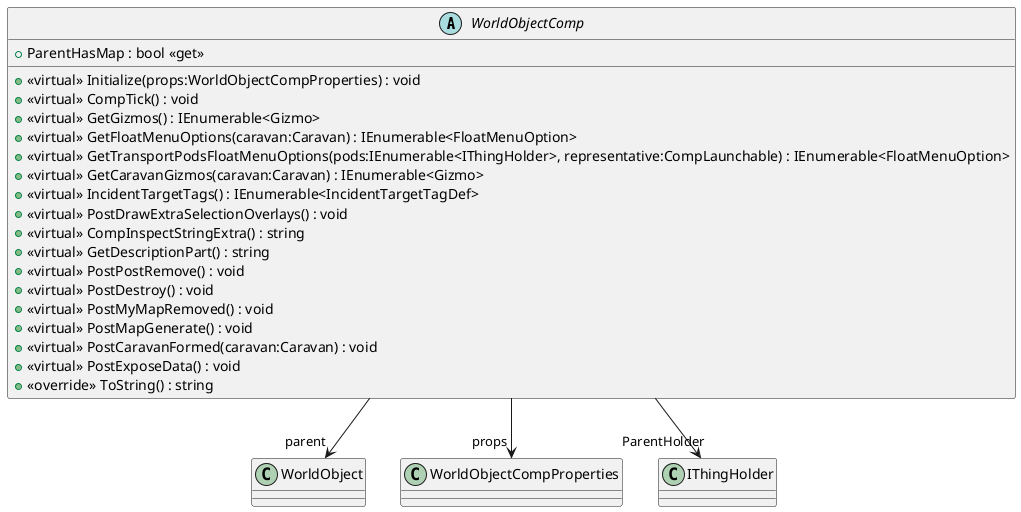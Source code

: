 @startuml
abstract class WorldObjectComp {
    + ParentHasMap : bool <<get>>
    + <<virtual>> Initialize(props:WorldObjectCompProperties) : void
    + <<virtual>> CompTick() : void
    + <<virtual>> GetGizmos() : IEnumerable<Gizmo>
    + <<virtual>> GetFloatMenuOptions(caravan:Caravan) : IEnumerable<FloatMenuOption>
    + <<virtual>> GetTransportPodsFloatMenuOptions(pods:IEnumerable<IThingHolder>, representative:CompLaunchable) : IEnumerable<FloatMenuOption>
    + <<virtual>> GetCaravanGizmos(caravan:Caravan) : IEnumerable<Gizmo>
    + <<virtual>> IncidentTargetTags() : IEnumerable<IncidentTargetTagDef>
    + <<virtual>> PostDrawExtraSelectionOverlays() : void
    + <<virtual>> CompInspectStringExtra() : string
    + <<virtual>> GetDescriptionPart() : string
    + <<virtual>> PostPostRemove() : void
    + <<virtual>> PostDestroy() : void
    + <<virtual>> PostMyMapRemoved() : void
    + <<virtual>> PostMapGenerate() : void
    + <<virtual>> PostCaravanFormed(caravan:Caravan) : void
    + <<virtual>> PostExposeData() : void
    + <<override>> ToString() : string
}
WorldObjectComp --> "parent" WorldObject
WorldObjectComp --> "props" WorldObjectCompProperties
WorldObjectComp --> "ParentHolder" IThingHolder
@enduml
